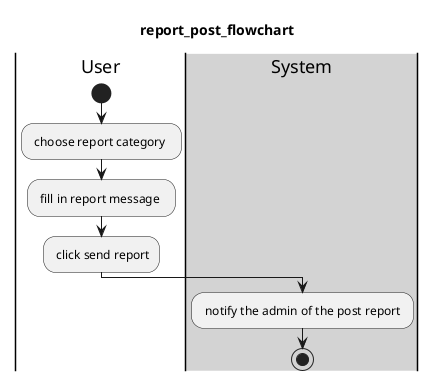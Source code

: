 @startuml 
title report_post_flowchart
|User|
start
: choose report category  ; 
: fill in report message  ;  
: click send report;  
|#lightgray|System|
: notify the admin of the post report ;  
stop
@enduml
